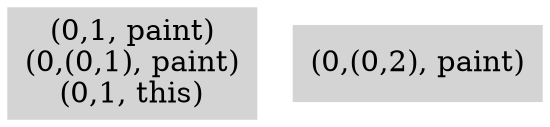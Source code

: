 digraph { 
3398 [shape=box,style=filled,color=".0 .0 .83",label="(0,1, paint)\n(0,(0,1), paint)\n(0,1, this)"];
3399 [shape=box,style=filled,color=".0 .0 .83",label="(0,(0,2), paint)"];
}